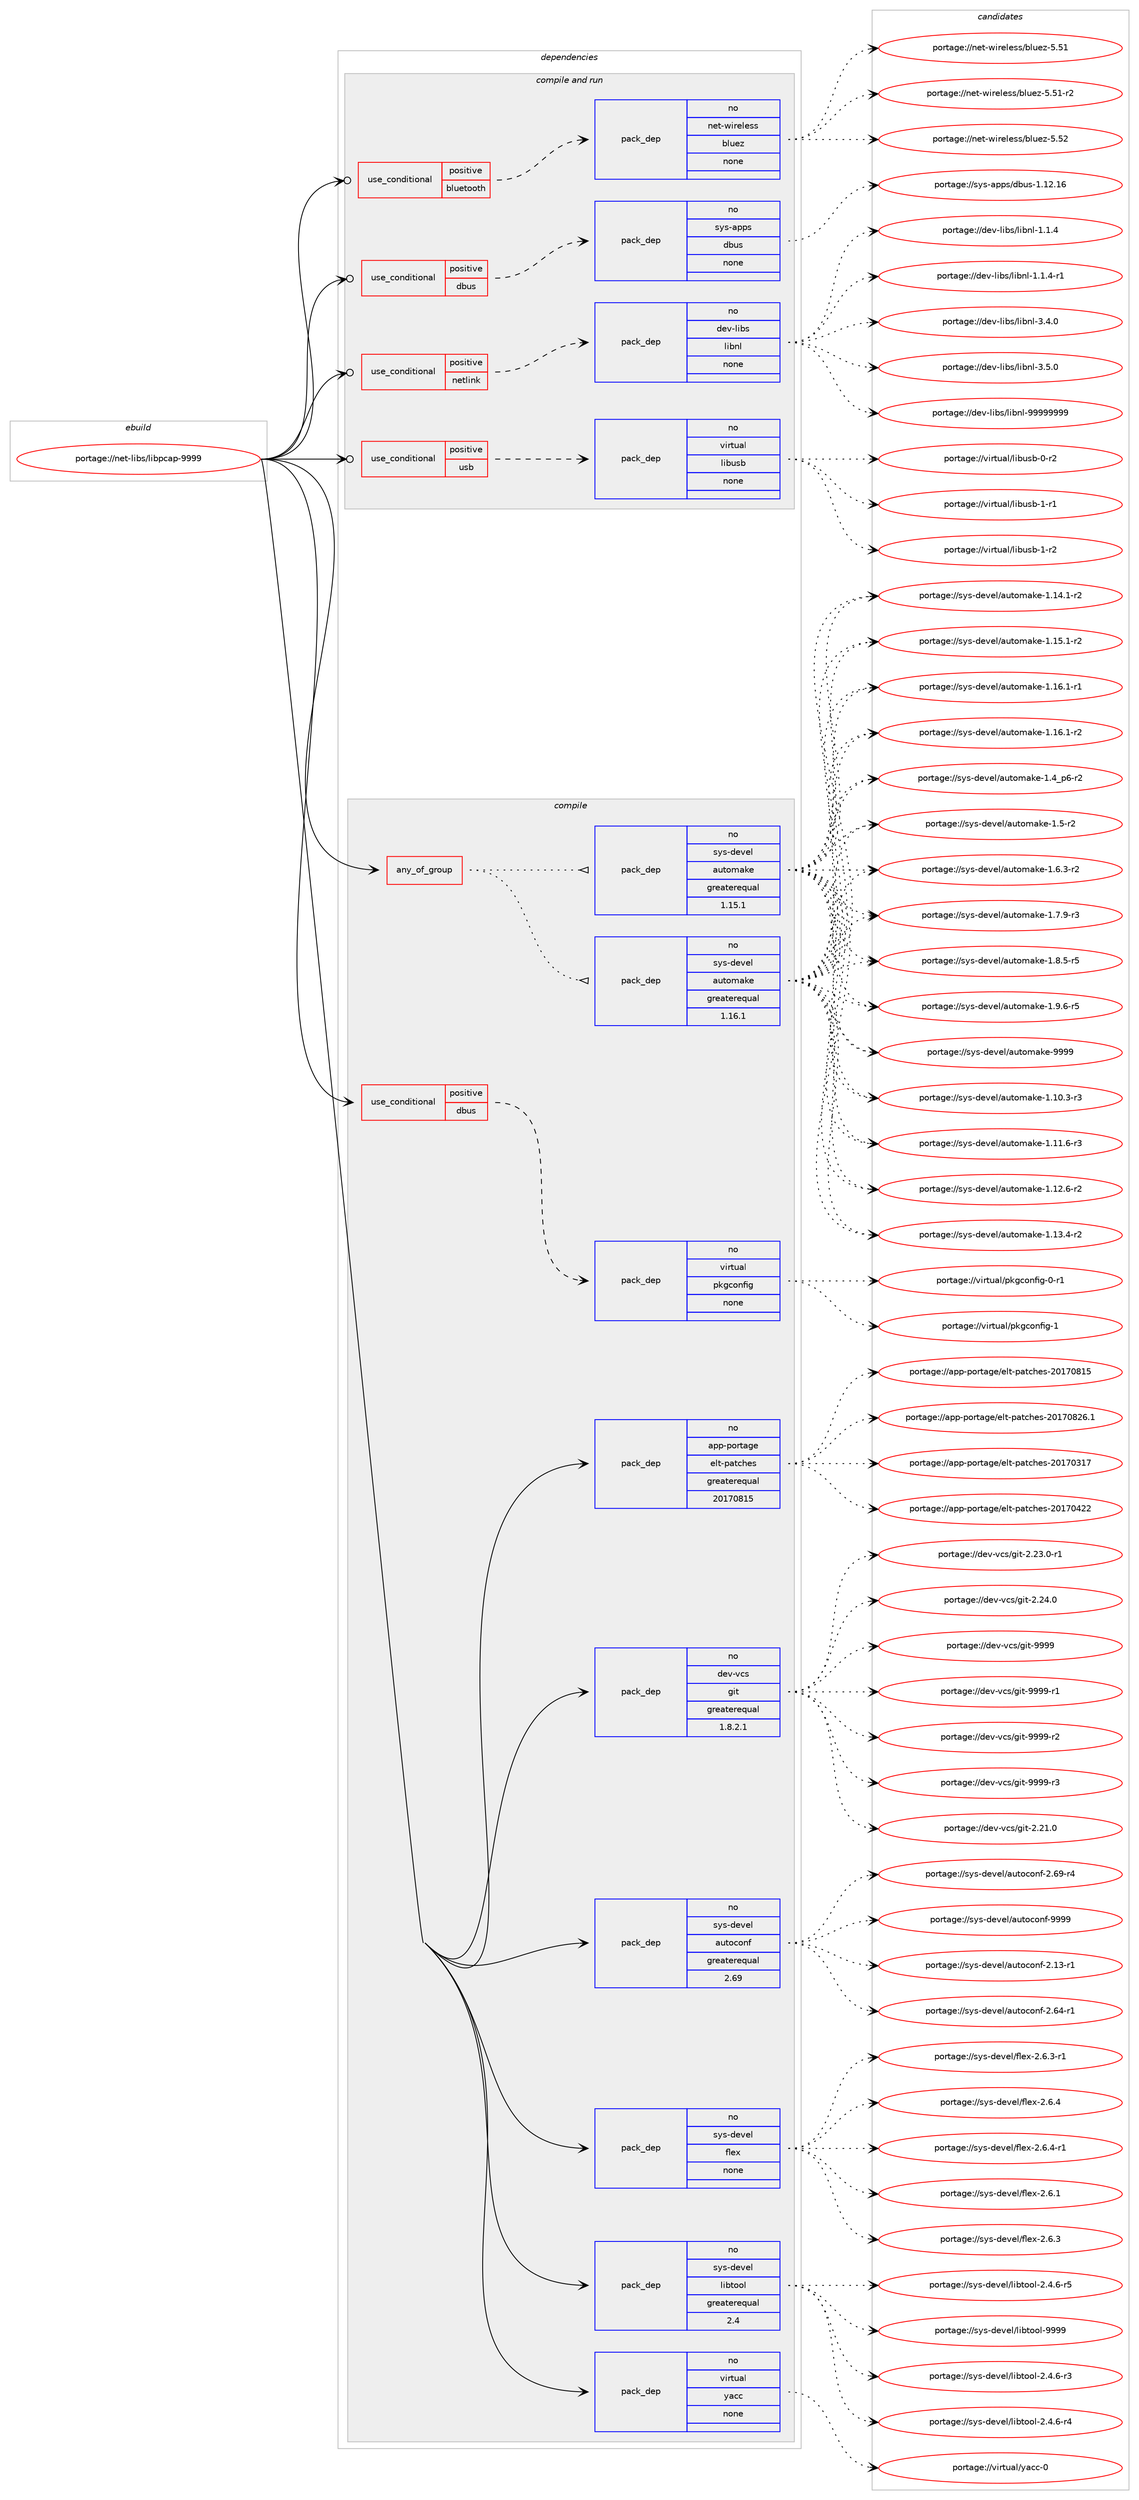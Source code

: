 digraph prolog {

# *************
# Graph options
# *************

newrank=true;
concentrate=true;
compound=true;
graph [rankdir=LR,fontname=Helvetica,fontsize=10,ranksep=1.5];#, ranksep=2.5, nodesep=0.2];
edge  [arrowhead=vee];
node  [fontname=Helvetica,fontsize=10];

# **********
# The ebuild
# **********

subgraph cluster_leftcol {
color=gray;
rank=same;
label=<<i>ebuild</i>>;
id [label="portage://net-libs/libpcap-9999", color=red, width=4, href="../net-libs/libpcap-9999.svg"];
}

# ****************
# The dependencies
# ****************

subgraph cluster_midcol {
color=gray;
label=<<i>dependencies</i>>;
subgraph cluster_compile {
fillcolor="#eeeeee";
style=filled;
label=<<i>compile</i>>;
subgraph any5825 {
dependency359969 [label=<<TABLE BORDER="0" CELLBORDER="1" CELLSPACING="0" CELLPADDING="4"><TR><TD CELLPADDING="10">any_of_group</TD></TR></TABLE>>, shape=none, color=red];subgraph pack264008 {
dependency359970 [label=<<TABLE BORDER="0" CELLBORDER="1" CELLSPACING="0" CELLPADDING="4" WIDTH="220"><TR><TD ROWSPAN="6" CELLPADDING="30">pack_dep</TD></TR><TR><TD WIDTH="110">no</TD></TR><TR><TD>sys-devel</TD></TR><TR><TD>automake</TD></TR><TR><TD>greaterequal</TD></TR><TR><TD>1.16.1</TD></TR></TABLE>>, shape=none, color=blue];
}
dependency359969:e -> dependency359970:w [weight=20,style="dotted",arrowhead="oinv"];
subgraph pack264009 {
dependency359971 [label=<<TABLE BORDER="0" CELLBORDER="1" CELLSPACING="0" CELLPADDING="4" WIDTH="220"><TR><TD ROWSPAN="6" CELLPADDING="30">pack_dep</TD></TR><TR><TD WIDTH="110">no</TD></TR><TR><TD>sys-devel</TD></TR><TR><TD>automake</TD></TR><TR><TD>greaterequal</TD></TR><TR><TD>1.15.1</TD></TR></TABLE>>, shape=none, color=blue];
}
dependency359969:e -> dependency359971:w [weight=20,style="dotted",arrowhead="oinv"];
}
id:e -> dependency359969:w [weight=20,style="solid",arrowhead="vee"];
subgraph cond89984 {
dependency359972 [label=<<TABLE BORDER="0" CELLBORDER="1" CELLSPACING="0" CELLPADDING="4"><TR><TD ROWSPAN="3" CELLPADDING="10">use_conditional</TD></TR><TR><TD>positive</TD></TR><TR><TD>dbus</TD></TR></TABLE>>, shape=none, color=red];
subgraph pack264010 {
dependency359973 [label=<<TABLE BORDER="0" CELLBORDER="1" CELLSPACING="0" CELLPADDING="4" WIDTH="220"><TR><TD ROWSPAN="6" CELLPADDING="30">pack_dep</TD></TR><TR><TD WIDTH="110">no</TD></TR><TR><TD>virtual</TD></TR><TR><TD>pkgconfig</TD></TR><TR><TD>none</TD></TR><TR><TD></TD></TR></TABLE>>, shape=none, color=blue];
}
dependency359972:e -> dependency359973:w [weight=20,style="dashed",arrowhead="vee"];
}
id:e -> dependency359972:w [weight=20,style="solid",arrowhead="vee"];
subgraph pack264011 {
dependency359974 [label=<<TABLE BORDER="0" CELLBORDER="1" CELLSPACING="0" CELLPADDING="4" WIDTH="220"><TR><TD ROWSPAN="6" CELLPADDING="30">pack_dep</TD></TR><TR><TD WIDTH="110">no</TD></TR><TR><TD>app-portage</TD></TR><TR><TD>elt-patches</TD></TR><TR><TD>greaterequal</TD></TR><TR><TD>20170815</TD></TR></TABLE>>, shape=none, color=blue];
}
id:e -> dependency359974:w [weight=20,style="solid",arrowhead="vee"];
subgraph pack264012 {
dependency359975 [label=<<TABLE BORDER="0" CELLBORDER="1" CELLSPACING="0" CELLPADDING="4" WIDTH="220"><TR><TD ROWSPAN="6" CELLPADDING="30">pack_dep</TD></TR><TR><TD WIDTH="110">no</TD></TR><TR><TD>dev-vcs</TD></TR><TR><TD>git</TD></TR><TR><TD>greaterequal</TD></TR><TR><TD>1.8.2.1</TD></TR></TABLE>>, shape=none, color=blue];
}
id:e -> dependency359975:w [weight=20,style="solid",arrowhead="vee"];
subgraph pack264013 {
dependency359976 [label=<<TABLE BORDER="0" CELLBORDER="1" CELLSPACING="0" CELLPADDING="4" WIDTH="220"><TR><TD ROWSPAN="6" CELLPADDING="30">pack_dep</TD></TR><TR><TD WIDTH="110">no</TD></TR><TR><TD>sys-devel</TD></TR><TR><TD>autoconf</TD></TR><TR><TD>greaterequal</TD></TR><TR><TD>2.69</TD></TR></TABLE>>, shape=none, color=blue];
}
id:e -> dependency359976:w [weight=20,style="solid",arrowhead="vee"];
subgraph pack264014 {
dependency359977 [label=<<TABLE BORDER="0" CELLBORDER="1" CELLSPACING="0" CELLPADDING="4" WIDTH="220"><TR><TD ROWSPAN="6" CELLPADDING="30">pack_dep</TD></TR><TR><TD WIDTH="110">no</TD></TR><TR><TD>sys-devel</TD></TR><TR><TD>flex</TD></TR><TR><TD>none</TD></TR><TR><TD></TD></TR></TABLE>>, shape=none, color=blue];
}
id:e -> dependency359977:w [weight=20,style="solid",arrowhead="vee"];
subgraph pack264015 {
dependency359978 [label=<<TABLE BORDER="0" CELLBORDER="1" CELLSPACING="0" CELLPADDING="4" WIDTH="220"><TR><TD ROWSPAN="6" CELLPADDING="30">pack_dep</TD></TR><TR><TD WIDTH="110">no</TD></TR><TR><TD>sys-devel</TD></TR><TR><TD>libtool</TD></TR><TR><TD>greaterequal</TD></TR><TR><TD>2.4</TD></TR></TABLE>>, shape=none, color=blue];
}
id:e -> dependency359978:w [weight=20,style="solid",arrowhead="vee"];
subgraph pack264016 {
dependency359979 [label=<<TABLE BORDER="0" CELLBORDER="1" CELLSPACING="0" CELLPADDING="4" WIDTH="220"><TR><TD ROWSPAN="6" CELLPADDING="30">pack_dep</TD></TR><TR><TD WIDTH="110">no</TD></TR><TR><TD>virtual</TD></TR><TR><TD>yacc</TD></TR><TR><TD>none</TD></TR><TR><TD></TD></TR></TABLE>>, shape=none, color=blue];
}
id:e -> dependency359979:w [weight=20,style="solid",arrowhead="vee"];
}
subgraph cluster_compileandrun {
fillcolor="#eeeeee";
style=filled;
label=<<i>compile and run</i>>;
subgraph cond89985 {
dependency359980 [label=<<TABLE BORDER="0" CELLBORDER="1" CELLSPACING="0" CELLPADDING="4"><TR><TD ROWSPAN="3" CELLPADDING="10">use_conditional</TD></TR><TR><TD>positive</TD></TR><TR><TD>bluetooth</TD></TR></TABLE>>, shape=none, color=red];
subgraph pack264017 {
dependency359981 [label=<<TABLE BORDER="0" CELLBORDER="1" CELLSPACING="0" CELLPADDING="4" WIDTH="220"><TR><TD ROWSPAN="6" CELLPADDING="30">pack_dep</TD></TR><TR><TD WIDTH="110">no</TD></TR><TR><TD>net-wireless</TD></TR><TR><TD>bluez</TD></TR><TR><TD>none</TD></TR><TR><TD></TD></TR></TABLE>>, shape=none, color=blue];
}
dependency359980:e -> dependency359981:w [weight=20,style="dashed",arrowhead="vee"];
}
id:e -> dependency359980:w [weight=20,style="solid",arrowhead="odotvee"];
subgraph cond89986 {
dependency359982 [label=<<TABLE BORDER="0" CELLBORDER="1" CELLSPACING="0" CELLPADDING="4"><TR><TD ROWSPAN="3" CELLPADDING="10">use_conditional</TD></TR><TR><TD>positive</TD></TR><TR><TD>dbus</TD></TR></TABLE>>, shape=none, color=red];
subgraph pack264018 {
dependency359983 [label=<<TABLE BORDER="0" CELLBORDER="1" CELLSPACING="0" CELLPADDING="4" WIDTH="220"><TR><TD ROWSPAN="6" CELLPADDING="30">pack_dep</TD></TR><TR><TD WIDTH="110">no</TD></TR><TR><TD>sys-apps</TD></TR><TR><TD>dbus</TD></TR><TR><TD>none</TD></TR><TR><TD></TD></TR></TABLE>>, shape=none, color=blue];
}
dependency359982:e -> dependency359983:w [weight=20,style="dashed",arrowhead="vee"];
}
id:e -> dependency359982:w [weight=20,style="solid",arrowhead="odotvee"];
subgraph cond89987 {
dependency359984 [label=<<TABLE BORDER="0" CELLBORDER="1" CELLSPACING="0" CELLPADDING="4"><TR><TD ROWSPAN="3" CELLPADDING="10">use_conditional</TD></TR><TR><TD>positive</TD></TR><TR><TD>netlink</TD></TR></TABLE>>, shape=none, color=red];
subgraph pack264019 {
dependency359985 [label=<<TABLE BORDER="0" CELLBORDER="1" CELLSPACING="0" CELLPADDING="4" WIDTH="220"><TR><TD ROWSPAN="6" CELLPADDING="30">pack_dep</TD></TR><TR><TD WIDTH="110">no</TD></TR><TR><TD>dev-libs</TD></TR><TR><TD>libnl</TD></TR><TR><TD>none</TD></TR><TR><TD></TD></TR></TABLE>>, shape=none, color=blue];
}
dependency359984:e -> dependency359985:w [weight=20,style="dashed",arrowhead="vee"];
}
id:e -> dependency359984:w [weight=20,style="solid",arrowhead="odotvee"];
subgraph cond89988 {
dependency359986 [label=<<TABLE BORDER="0" CELLBORDER="1" CELLSPACING="0" CELLPADDING="4"><TR><TD ROWSPAN="3" CELLPADDING="10">use_conditional</TD></TR><TR><TD>positive</TD></TR><TR><TD>usb</TD></TR></TABLE>>, shape=none, color=red];
subgraph pack264020 {
dependency359987 [label=<<TABLE BORDER="0" CELLBORDER="1" CELLSPACING="0" CELLPADDING="4" WIDTH="220"><TR><TD ROWSPAN="6" CELLPADDING="30">pack_dep</TD></TR><TR><TD WIDTH="110">no</TD></TR><TR><TD>virtual</TD></TR><TR><TD>libusb</TD></TR><TR><TD>none</TD></TR><TR><TD></TD></TR></TABLE>>, shape=none, color=blue];
}
dependency359986:e -> dependency359987:w [weight=20,style="dashed",arrowhead="vee"];
}
id:e -> dependency359986:w [weight=20,style="solid",arrowhead="odotvee"];
}
subgraph cluster_run {
fillcolor="#eeeeee";
style=filled;
label=<<i>run</i>>;
}
}

# **************
# The candidates
# **************

subgraph cluster_choices {
rank=same;
color=gray;
label=<<i>candidates</i>>;

subgraph choice264008 {
color=black;
nodesep=1;
choiceportage11512111545100101118101108479711711611110997107101454946494846514511451 [label="portage://sys-devel/automake-1.10.3-r3", color=red, width=4,href="../sys-devel/automake-1.10.3-r3.svg"];
choiceportage11512111545100101118101108479711711611110997107101454946494946544511451 [label="portage://sys-devel/automake-1.11.6-r3", color=red, width=4,href="../sys-devel/automake-1.11.6-r3.svg"];
choiceportage11512111545100101118101108479711711611110997107101454946495046544511450 [label="portage://sys-devel/automake-1.12.6-r2", color=red, width=4,href="../sys-devel/automake-1.12.6-r2.svg"];
choiceportage11512111545100101118101108479711711611110997107101454946495146524511450 [label="portage://sys-devel/automake-1.13.4-r2", color=red, width=4,href="../sys-devel/automake-1.13.4-r2.svg"];
choiceportage11512111545100101118101108479711711611110997107101454946495246494511450 [label="portage://sys-devel/automake-1.14.1-r2", color=red, width=4,href="../sys-devel/automake-1.14.1-r2.svg"];
choiceportage11512111545100101118101108479711711611110997107101454946495346494511450 [label="portage://sys-devel/automake-1.15.1-r2", color=red, width=4,href="../sys-devel/automake-1.15.1-r2.svg"];
choiceportage11512111545100101118101108479711711611110997107101454946495446494511449 [label="portage://sys-devel/automake-1.16.1-r1", color=red, width=4,href="../sys-devel/automake-1.16.1-r1.svg"];
choiceportage11512111545100101118101108479711711611110997107101454946495446494511450 [label="portage://sys-devel/automake-1.16.1-r2", color=red, width=4,href="../sys-devel/automake-1.16.1-r2.svg"];
choiceportage115121115451001011181011084797117116111109971071014549465295112544511450 [label="portage://sys-devel/automake-1.4_p6-r2", color=red, width=4,href="../sys-devel/automake-1.4_p6-r2.svg"];
choiceportage11512111545100101118101108479711711611110997107101454946534511450 [label="portage://sys-devel/automake-1.5-r2", color=red, width=4,href="../sys-devel/automake-1.5-r2.svg"];
choiceportage115121115451001011181011084797117116111109971071014549465446514511450 [label="portage://sys-devel/automake-1.6.3-r2", color=red, width=4,href="../sys-devel/automake-1.6.3-r2.svg"];
choiceportage115121115451001011181011084797117116111109971071014549465546574511451 [label="portage://sys-devel/automake-1.7.9-r3", color=red, width=4,href="../sys-devel/automake-1.7.9-r3.svg"];
choiceportage115121115451001011181011084797117116111109971071014549465646534511453 [label="portage://sys-devel/automake-1.8.5-r5", color=red, width=4,href="../sys-devel/automake-1.8.5-r5.svg"];
choiceportage115121115451001011181011084797117116111109971071014549465746544511453 [label="portage://sys-devel/automake-1.9.6-r5", color=red, width=4,href="../sys-devel/automake-1.9.6-r5.svg"];
choiceportage115121115451001011181011084797117116111109971071014557575757 [label="portage://sys-devel/automake-9999", color=red, width=4,href="../sys-devel/automake-9999.svg"];
dependency359970:e -> choiceportage11512111545100101118101108479711711611110997107101454946494846514511451:w [style=dotted,weight="100"];
dependency359970:e -> choiceportage11512111545100101118101108479711711611110997107101454946494946544511451:w [style=dotted,weight="100"];
dependency359970:e -> choiceportage11512111545100101118101108479711711611110997107101454946495046544511450:w [style=dotted,weight="100"];
dependency359970:e -> choiceportage11512111545100101118101108479711711611110997107101454946495146524511450:w [style=dotted,weight="100"];
dependency359970:e -> choiceportage11512111545100101118101108479711711611110997107101454946495246494511450:w [style=dotted,weight="100"];
dependency359970:e -> choiceportage11512111545100101118101108479711711611110997107101454946495346494511450:w [style=dotted,weight="100"];
dependency359970:e -> choiceportage11512111545100101118101108479711711611110997107101454946495446494511449:w [style=dotted,weight="100"];
dependency359970:e -> choiceportage11512111545100101118101108479711711611110997107101454946495446494511450:w [style=dotted,weight="100"];
dependency359970:e -> choiceportage115121115451001011181011084797117116111109971071014549465295112544511450:w [style=dotted,weight="100"];
dependency359970:e -> choiceportage11512111545100101118101108479711711611110997107101454946534511450:w [style=dotted,weight="100"];
dependency359970:e -> choiceportage115121115451001011181011084797117116111109971071014549465446514511450:w [style=dotted,weight="100"];
dependency359970:e -> choiceportage115121115451001011181011084797117116111109971071014549465546574511451:w [style=dotted,weight="100"];
dependency359970:e -> choiceportage115121115451001011181011084797117116111109971071014549465646534511453:w [style=dotted,weight="100"];
dependency359970:e -> choiceportage115121115451001011181011084797117116111109971071014549465746544511453:w [style=dotted,weight="100"];
dependency359970:e -> choiceportage115121115451001011181011084797117116111109971071014557575757:w [style=dotted,weight="100"];
}
subgraph choice264009 {
color=black;
nodesep=1;
choiceportage11512111545100101118101108479711711611110997107101454946494846514511451 [label="portage://sys-devel/automake-1.10.3-r3", color=red, width=4,href="../sys-devel/automake-1.10.3-r3.svg"];
choiceportage11512111545100101118101108479711711611110997107101454946494946544511451 [label="portage://sys-devel/automake-1.11.6-r3", color=red, width=4,href="../sys-devel/automake-1.11.6-r3.svg"];
choiceportage11512111545100101118101108479711711611110997107101454946495046544511450 [label="portage://sys-devel/automake-1.12.6-r2", color=red, width=4,href="../sys-devel/automake-1.12.6-r2.svg"];
choiceportage11512111545100101118101108479711711611110997107101454946495146524511450 [label="portage://sys-devel/automake-1.13.4-r2", color=red, width=4,href="../sys-devel/automake-1.13.4-r2.svg"];
choiceportage11512111545100101118101108479711711611110997107101454946495246494511450 [label="portage://sys-devel/automake-1.14.1-r2", color=red, width=4,href="../sys-devel/automake-1.14.1-r2.svg"];
choiceportage11512111545100101118101108479711711611110997107101454946495346494511450 [label="portage://sys-devel/automake-1.15.1-r2", color=red, width=4,href="../sys-devel/automake-1.15.1-r2.svg"];
choiceportage11512111545100101118101108479711711611110997107101454946495446494511449 [label="portage://sys-devel/automake-1.16.1-r1", color=red, width=4,href="../sys-devel/automake-1.16.1-r1.svg"];
choiceportage11512111545100101118101108479711711611110997107101454946495446494511450 [label="portage://sys-devel/automake-1.16.1-r2", color=red, width=4,href="../sys-devel/automake-1.16.1-r2.svg"];
choiceportage115121115451001011181011084797117116111109971071014549465295112544511450 [label="portage://sys-devel/automake-1.4_p6-r2", color=red, width=4,href="../sys-devel/automake-1.4_p6-r2.svg"];
choiceportage11512111545100101118101108479711711611110997107101454946534511450 [label="portage://sys-devel/automake-1.5-r2", color=red, width=4,href="../sys-devel/automake-1.5-r2.svg"];
choiceportage115121115451001011181011084797117116111109971071014549465446514511450 [label="portage://sys-devel/automake-1.6.3-r2", color=red, width=4,href="../sys-devel/automake-1.6.3-r2.svg"];
choiceportage115121115451001011181011084797117116111109971071014549465546574511451 [label="portage://sys-devel/automake-1.7.9-r3", color=red, width=4,href="../sys-devel/automake-1.7.9-r3.svg"];
choiceportage115121115451001011181011084797117116111109971071014549465646534511453 [label="portage://sys-devel/automake-1.8.5-r5", color=red, width=4,href="../sys-devel/automake-1.8.5-r5.svg"];
choiceportage115121115451001011181011084797117116111109971071014549465746544511453 [label="portage://sys-devel/automake-1.9.6-r5", color=red, width=4,href="../sys-devel/automake-1.9.6-r5.svg"];
choiceportage115121115451001011181011084797117116111109971071014557575757 [label="portage://sys-devel/automake-9999", color=red, width=4,href="../sys-devel/automake-9999.svg"];
dependency359971:e -> choiceportage11512111545100101118101108479711711611110997107101454946494846514511451:w [style=dotted,weight="100"];
dependency359971:e -> choiceportage11512111545100101118101108479711711611110997107101454946494946544511451:w [style=dotted,weight="100"];
dependency359971:e -> choiceportage11512111545100101118101108479711711611110997107101454946495046544511450:w [style=dotted,weight="100"];
dependency359971:e -> choiceportage11512111545100101118101108479711711611110997107101454946495146524511450:w [style=dotted,weight="100"];
dependency359971:e -> choiceportage11512111545100101118101108479711711611110997107101454946495246494511450:w [style=dotted,weight="100"];
dependency359971:e -> choiceportage11512111545100101118101108479711711611110997107101454946495346494511450:w [style=dotted,weight="100"];
dependency359971:e -> choiceportage11512111545100101118101108479711711611110997107101454946495446494511449:w [style=dotted,weight="100"];
dependency359971:e -> choiceportage11512111545100101118101108479711711611110997107101454946495446494511450:w [style=dotted,weight="100"];
dependency359971:e -> choiceportage115121115451001011181011084797117116111109971071014549465295112544511450:w [style=dotted,weight="100"];
dependency359971:e -> choiceportage11512111545100101118101108479711711611110997107101454946534511450:w [style=dotted,weight="100"];
dependency359971:e -> choiceportage115121115451001011181011084797117116111109971071014549465446514511450:w [style=dotted,weight="100"];
dependency359971:e -> choiceportage115121115451001011181011084797117116111109971071014549465546574511451:w [style=dotted,weight="100"];
dependency359971:e -> choiceportage115121115451001011181011084797117116111109971071014549465646534511453:w [style=dotted,weight="100"];
dependency359971:e -> choiceportage115121115451001011181011084797117116111109971071014549465746544511453:w [style=dotted,weight="100"];
dependency359971:e -> choiceportage115121115451001011181011084797117116111109971071014557575757:w [style=dotted,weight="100"];
}
subgraph choice264010 {
color=black;
nodesep=1;
choiceportage11810511411611797108471121071039911111010210510345484511449 [label="portage://virtual/pkgconfig-0-r1", color=red, width=4,href="../virtual/pkgconfig-0-r1.svg"];
choiceportage1181051141161179710847112107103991111101021051034549 [label="portage://virtual/pkgconfig-1", color=red, width=4,href="../virtual/pkgconfig-1.svg"];
dependency359973:e -> choiceportage11810511411611797108471121071039911111010210510345484511449:w [style=dotted,weight="100"];
dependency359973:e -> choiceportage1181051141161179710847112107103991111101021051034549:w [style=dotted,weight="100"];
}
subgraph choice264011 {
color=black;
nodesep=1;
choiceportage97112112451121111141169710310147101108116451129711699104101115455048495548514955 [label="portage://app-portage/elt-patches-20170317", color=red, width=4,href="../app-portage/elt-patches-20170317.svg"];
choiceportage97112112451121111141169710310147101108116451129711699104101115455048495548525050 [label="portage://app-portage/elt-patches-20170422", color=red, width=4,href="../app-portage/elt-patches-20170422.svg"];
choiceportage97112112451121111141169710310147101108116451129711699104101115455048495548564953 [label="portage://app-portage/elt-patches-20170815", color=red, width=4,href="../app-portage/elt-patches-20170815.svg"];
choiceportage971121124511211111411697103101471011081164511297116991041011154550484955485650544649 [label="portage://app-portage/elt-patches-20170826.1", color=red, width=4,href="../app-portage/elt-patches-20170826.1.svg"];
dependency359974:e -> choiceportage97112112451121111141169710310147101108116451129711699104101115455048495548514955:w [style=dotted,weight="100"];
dependency359974:e -> choiceportage97112112451121111141169710310147101108116451129711699104101115455048495548525050:w [style=dotted,weight="100"];
dependency359974:e -> choiceportage97112112451121111141169710310147101108116451129711699104101115455048495548564953:w [style=dotted,weight="100"];
dependency359974:e -> choiceportage971121124511211111411697103101471011081164511297116991041011154550484955485650544649:w [style=dotted,weight="100"];
}
subgraph choice264012 {
color=black;
nodesep=1;
choiceportage10010111845118991154710310511645504650494648 [label="portage://dev-vcs/git-2.21.0", color=red, width=4,href="../dev-vcs/git-2.21.0.svg"];
choiceportage100101118451189911547103105116455046505146484511449 [label="portage://dev-vcs/git-2.23.0-r1", color=red, width=4,href="../dev-vcs/git-2.23.0-r1.svg"];
choiceportage10010111845118991154710310511645504650524648 [label="portage://dev-vcs/git-2.24.0", color=red, width=4,href="../dev-vcs/git-2.24.0.svg"];
choiceportage1001011184511899115471031051164557575757 [label="portage://dev-vcs/git-9999", color=red, width=4,href="../dev-vcs/git-9999.svg"];
choiceportage10010111845118991154710310511645575757574511449 [label="portage://dev-vcs/git-9999-r1", color=red, width=4,href="../dev-vcs/git-9999-r1.svg"];
choiceportage10010111845118991154710310511645575757574511450 [label="portage://dev-vcs/git-9999-r2", color=red, width=4,href="../dev-vcs/git-9999-r2.svg"];
choiceportage10010111845118991154710310511645575757574511451 [label="portage://dev-vcs/git-9999-r3", color=red, width=4,href="../dev-vcs/git-9999-r3.svg"];
dependency359975:e -> choiceportage10010111845118991154710310511645504650494648:w [style=dotted,weight="100"];
dependency359975:e -> choiceportage100101118451189911547103105116455046505146484511449:w [style=dotted,weight="100"];
dependency359975:e -> choiceportage10010111845118991154710310511645504650524648:w [style=dotted,weight="100"];
dependency359975:e -> choiceportage1001011184511899115471031051164557575757:w [style=dotted,weight="100"];
dependency359975:e -> choiceportage10010111845118991154710310511645575757574511449:w [style=dotted,weight="100"];
dependency359975:e -> choiceportage10010111845118991154710310511645575757574511450:w [style=dotted,weight="100"];
dependency359975:e -> choiceportage10010111845118991154710310511645575757574511451:w [style=dotted,weight="100"];
}
subgraph choice264013 {
color=black;
nodesep=1;
choiceportage1151211154510010111810110847971171161119911111010245504649514511449 [label="portage://sys-devel/autoconf-2.13-r1", color=red, width=4,href="../sys-devel/autoconf-2.13-r1.svg"];
choiceportage1151211154510010111810110847971171161119911111010245504654524511449 [label="portage://sys-devel/autoconf-2.64-r1", color=red, width=4,href="../sys-devel/autoconf-2.64-r1.svg"];
choiceportage1151211154510010111810110847971171161119911111010245504654574511452 [label="portage://sys-devel/autoconf-2.69-r4", color=red, width=4,href="../sys-devel/autoconf-2.69-r4.svg"];
choiceportage115121115451001011181011084797117116111991111101024557575757 [label="portage://sys-devel/autoconf-9999", color=red, width=4,href="../sys-devel/autoconf-9999.svg"];
dependency359976:e -> choiceportage1151211154510010111810110847971171161119911111010245504649514511449:w [style=dotted,weight="100"];
dependency359976:e -> choiceportage1151211154510010111810110847971171161119911111010245504654524511449:w [style=dotted,weight="100"];
dependency359976:e -> choiceportage1151211154510010111810110847971171161119911111010245504654574511452:w [style=dotted,weight="100"];
dependency359976:e -> choiceportage115121115451001011181011084797117116111991111101024557575757:w [style=dotted,weight="100"];
}
subgraph choice264014 {
color=black;
nodesep=1;
choiceportage1151211154510010111810110847102108101120455046544649 [label="portage://sys-devel/flex-2.6.1", color=red, width=4,href="../sys-devel/flex-2.6.1.svg"];
choiceportage1151211154510010111810110847102108101120455046544651 [label="portage://sys-devel/flex-2.6.3", color=red, width=4,href="../sys-devel/flex-2.6.3.svg"];
choiceportage11512111545100101118101108471021081011204550465446514511449 [label="portage://sys-devel/flex-2.6.3-r1", color=red, width=4,href="../sys-devel/flex-2.6.3-r1.svg"];
choiceportage1151211154510010111810110847102108101120455046544652 [label="portage://sys-devel/flex-2.6.4", color=red, width=4,href="../sys-devel/flex-2.6.4.svg"];
choiceportage11512111545100101118101108471021081011204550465446524511449 [label="portage://sys-devel/flex-2.6.4-r1", color=red, width=4,href="../sys-devel/flex-2.6.4-r1.svg"];
dependency359977:e -> choiceportage1151211154510010111810110847102108101120455046544649:w [style=dotted,weight="100"];
dependency359977:e -> choiceportage1151211154510010111810110847102108101120455046544651:w [style=dotted,weight="100"];
dependency359977:e -> choiceportage11512111545100101118101108471021081011204550465446514511449:w [style=dotted,weight="100"];
dependency359977:e -> choiceportage1151211154510010111810110847102108101120455046544652:w [style=dotted,weight="100"];
dependency359977:e -> choiceportage11512111545100101118101108471021081011204550465446524511449:w [style=dotted,weight="100"];
}
subgraph choice264015 {
color=black;
nodesep=1;
choiceportage1151211154510010111810110847108105981161111111084550465246544511451 [label="portage://sys-devel/libtool-2.4.6-r3", color=red, width=4,href="../sys-devel/libtool-2.4.6-r3.svg"];
choiceportage1151211154510010111810110847108105981161111111084550465246544511452 [label="portage://sys-devel/libtool-2.4.6-r4", color=red, width=4,href="../sys-devel/libtool-2.4.6-r4.svg"];
choiceportage1151211154510010111810110847108105981161111111084550465246544511453 [label="portage://sys-devel/libtool-2.4.6-r5", color=red, width=4,href="../sys-devel/libtool-2.4.6-r5.svg"];
choiceportage1151211154510010111810110847108105981161111111084557575757 [label="portage://sys-devel/libtool-9999", color=red, width=4,href="../sys-devel/libtool-9999.svg"];
dependency359978:e -> choiceportage1151211154510010111810110847108105981161111111084550465246544511451:w [style=dotted,weight="100"];
dependency359978:e -> choiceportage1151211154510010111810110847108105981161111111084550465246544511452:w [style=dotted,weight="100"];
dependency359978:e -> choiceportage1151211154510010111810110847108105981161111111084550465246544511453:w [style=dotted,weight="100"];
dependency359978:e -> choiceportage1151211154510010111810110847108105981161111111084557575757:w [style=dotted,weight="100"];
}
subgraph choice264016 {
color=black;
nodesep=1;
choiceportage11810511411611797108471219799994548 [label="portage://virtual/yacc-0", color=red, width=4,href="../virtual/yacc-0.svg"];
dependency359979:e -> choiceportage11810511411611797108471219799994548:w [style=dotted,weight="100"];
}
subgraph choice264017 {
color=black;
nodesep=1;
choiceportage1101011164511910511410110810111511547981081171011224553465349 [label="portage://net-wireless/bluez-5.51", color=red, width=4,href="../net-wireless/bluez-5.51.svg"];
choiceportage11010111645119105114101108101115115479810811710112245534653494511450 [label="portage://net-wireless/bluez-5.51-r2", color=red, width=4,href="../net-wireless/bluez-5.51-r2.svg"];
choiceportage1101011164511910511410110810111511547981081171011224553465350 [label="portage://net-wireless/bluez-5.52", color=red, width=4,href="../net-wireless/bluez-5.52.svg"];
dependency359981:e -> choiceportage1101011164511910511410110810111511547981081171011224553465349:w [style=dotted,weight="100"];
dependency359981:e -> choiceportage11010111645119105114101108101115115479810811710112245534653494511450:w [style=dotted,weight="100"];
dependency359981:e -> choiceportage1101011164511910511410110810111511547981081171011224553465350:w [style=dotted,weight="100"];
}
subgraph choice264018 {
color=black;
nodesep=1;
choiceportage115121115459711211211547100981171154549464950464954 [label="portage://sys-apps/dbus-1.12.16", color=red, width=4,href="../sys-apps/dbus-1.12.16.svg"];
dependency359983:e -> choiceportage115121115459711211211547100981171154549464950464954:w [style=dotted,weight="100"];
}
subgraph choice264019 {
color=black;
nodesep=1;
choiceportage10010111845108105981154710810598110108454946494652 [label="portage://dev-libs/libnl-1.1.4", color=red, width=4,href="../dev-libs/libnl-1.1.4.svg"];
choiceportage100101118451081059811547108105981101084549464946524511449 [label="portage://dev-libs/libnl-1.1.4-r1", color=red, width=4,href="../dev-libs/libnl-1.1.4-r1.svg"];
choiceportage10010111845108105981154710810598110108455146524648 [label="portage://dev-libs/libnl-3.4.0", color=red, width=4,href="../dev-libs/libnl-3.4.0.svg"];
choiceportage10010111845108105981154710810598110108455146534648 [label="portage://dev-libs/libnl-3.5.0", color=red, width=4,href="../dev-libs/libnl-3.5.0.svg"];
choiceportage10010111845108105981154710810598110108455757575757575757 [label="portage://dev-libs/libnl-99999999", color=red, width=4,href="../dev-libs/libnl-99999999.svg"];
dependency359985:e -> choiceportage10010111845108105981154710810598110108454946494652:w [style=dotted,weight="100"];
dependency359985:e -> choiceportage100101118451081059811547108105981101084549464946524511449:w [style=dotted,weight="100"];
dependency359985:e -> choiceportage10010111845108105981154710810598110108455146524648:w [style=dotted,weight="100"];
dependency359985:e -> choiceportage10010111845108105981154710810598110108455146534648:w [style=dotted,weight="100"];
dependency359985:e -> choiceportage10010111845108105981154710810598110108455757575757575757:w [style=dotted,weight="100"];
}
subgraph choice264020 {
color=black;
nodesep=1;
choiceportage1181051141161179710847108105981171159845484511450 [label="portage://virtual/libusb-0-r2", color=red, width=4,href="../virtual/libusb-0-r2.svg"];
choiceportage1181051141161179710847108105981171159845494511449 [label="portage://virtual/libusb-1-r1", color=red, width=4,href="../virtual/libusb-1-r1.svg"];
choiceportage1181051141161179710847108105981171159845494511450 [label="portage://virtual/libusb-1-r2", color=red, width=4,href="../virtual/libusb-1-r2.svg"];
dependency359987:e -> choiceportage1181051141161179710847108105981171159845484511450:w [style=dotted,weight="100"];
dependency359987:e -> choiceportage1181051141161179710847108105981171159845494511449:w [style=dotted,weight="100"];
dependency359987:e -> choiceportage1181051141161179710847108105981171159845494511450:w [style=dotted,weight="100"];
}
}

}
